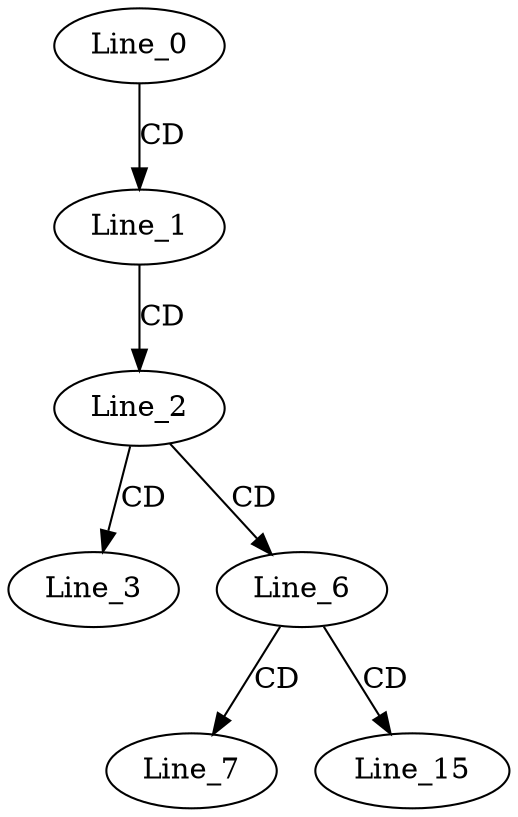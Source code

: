 digraph G {
  Line_0;
  Line_1;
  Line_2;
  Line_3;
  Line_6;
  Line_7;
  Line_15;
  Line_0 -> Line_1 [ label="CD" ];
  Line_1 -> Line_2 [ label="CD" ];
  Line_2 -> Line_3 [ label="CD" ];
  Line_2 -> Line_6 [ label="CD" ];
  Line_6 -> Line_7 [ label="CD" ];
  Line_6 -> Line_15 [ label="CD" ];
}
